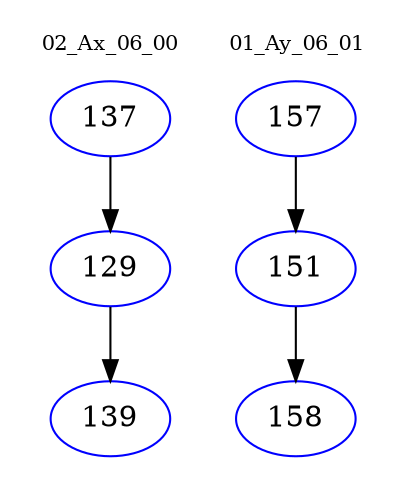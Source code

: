 digraph{
subgraph cluster_0 {
color = white
label = "02_Ax_06_00";
fontsize=10;
T0_137 [label="137", color="blue"]
T0_137 -> T0_129 [color="black"]
T0_129 [label="129", color="blue"]
T0_129 -> T0_139 [color="black"]
T0_139 [label="139", color="blue"]
}
subgraph cluster_1 {
color = white
label = "01_Ay_06_01";
fontsize=10;
T1_157 [label="157", color="blue"]
T1_157 -> T1_151 [color="black"]
T1_151 [label="151", color="blue"]
T1_151 -> T1_158 [color="black"]
T1_158 [label="158", color="blue"]
}
}
